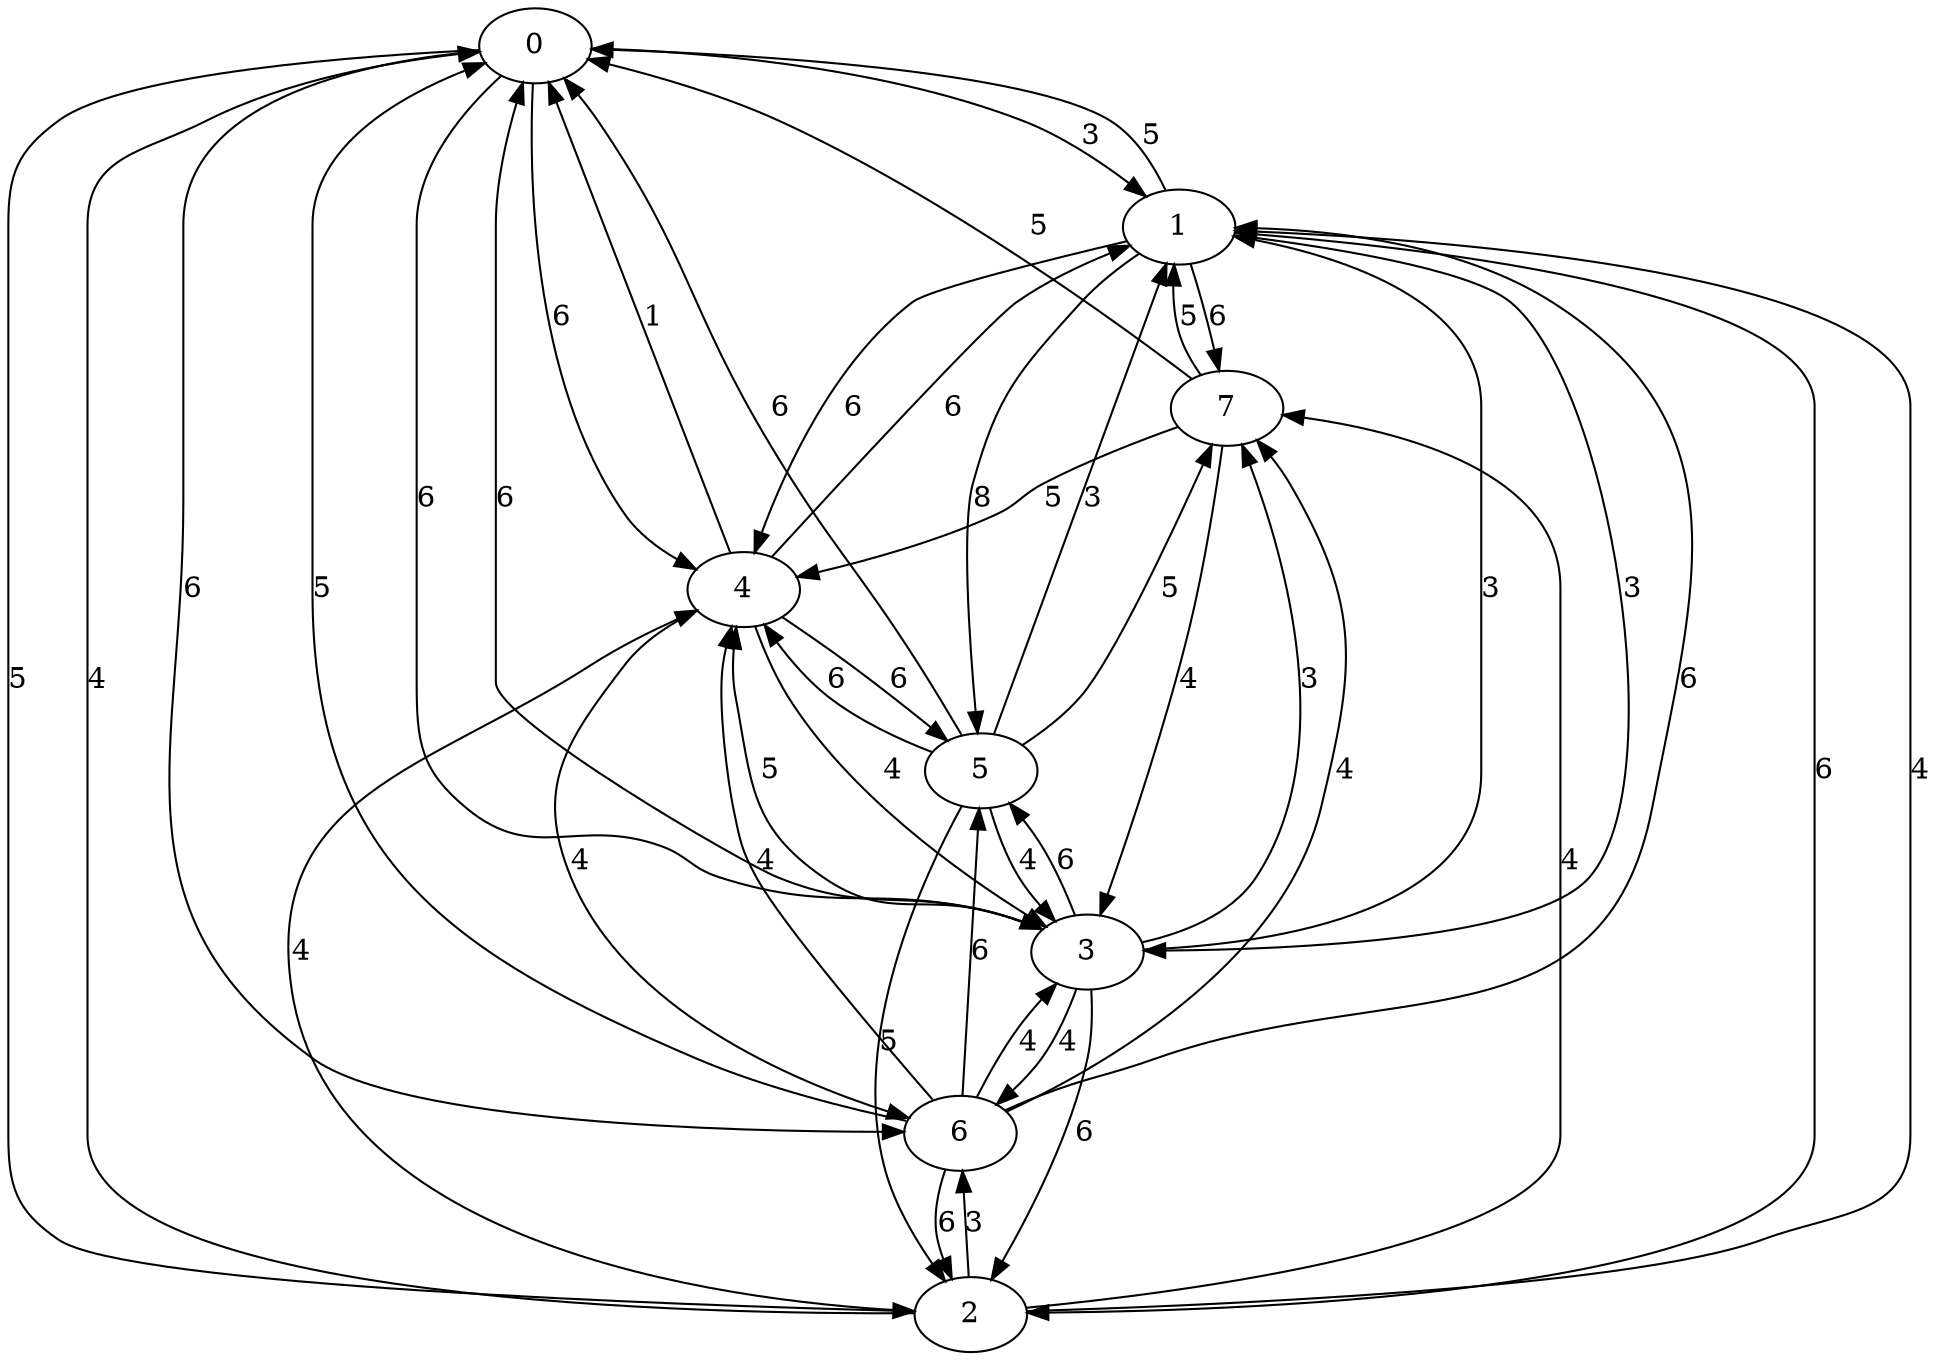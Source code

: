 strict digraph "" {
	0 -> 1	[label=3];
	0 -> 2	[label=5];
	0 -> 3	[label=6];
	0 -> 4	[label=6];
	0 -> 6	[label=6];
	1 -> 0	[label=5];
	1 -> 2	[label=6];
	1 -> 3	[label=3];
	1 -> 4	[label=6];
	1 -> 5	[label=8];
	1 -> 7	[label=6];
	2 -> 0	[label=4];
	2 -> 1	[label=4];
	2 -> 4	[label=4];
	2 -> 6	[label=3];
	2 -> 7	[label=4];
	3 -> 0	[label=6];
	3 -> 1	[label=3];
	3 -> 2	[label=6];
	3 -> 4	[label=5];
	3 -> 5	[label=6];
	3 -> 6	[label=4];
	3 -> 7	[label=3];
	4 -> 0	[label=1];
	4 -> 1	[label=6];
	4 -> 3	[label=4];
	4 -> 5	[label=6];
	4 -> 6	[label=4];
	5 -> 0	[label=6];
	5 -> 1	[label=3];
	5 -> 2	[label=5];
	5 -> 3	[label=4];
	5 -> 4	[label=6];
	5 -> 7	[label=5];
	6 -> 0	[label=5];
	6 -> 1	[label=6];
	6 -> 2	[label=6];
	6 -> 3	[label=4];
	6 -> 4	[label=4];
	6 -> 5	[label=6];
	6 -> 7	[label=4];
	7 -> 0	[label=5];
	7 -> 1	[label=5];
	7 -> 3	[label=4];
	7 -> 4	[label=5];
}

